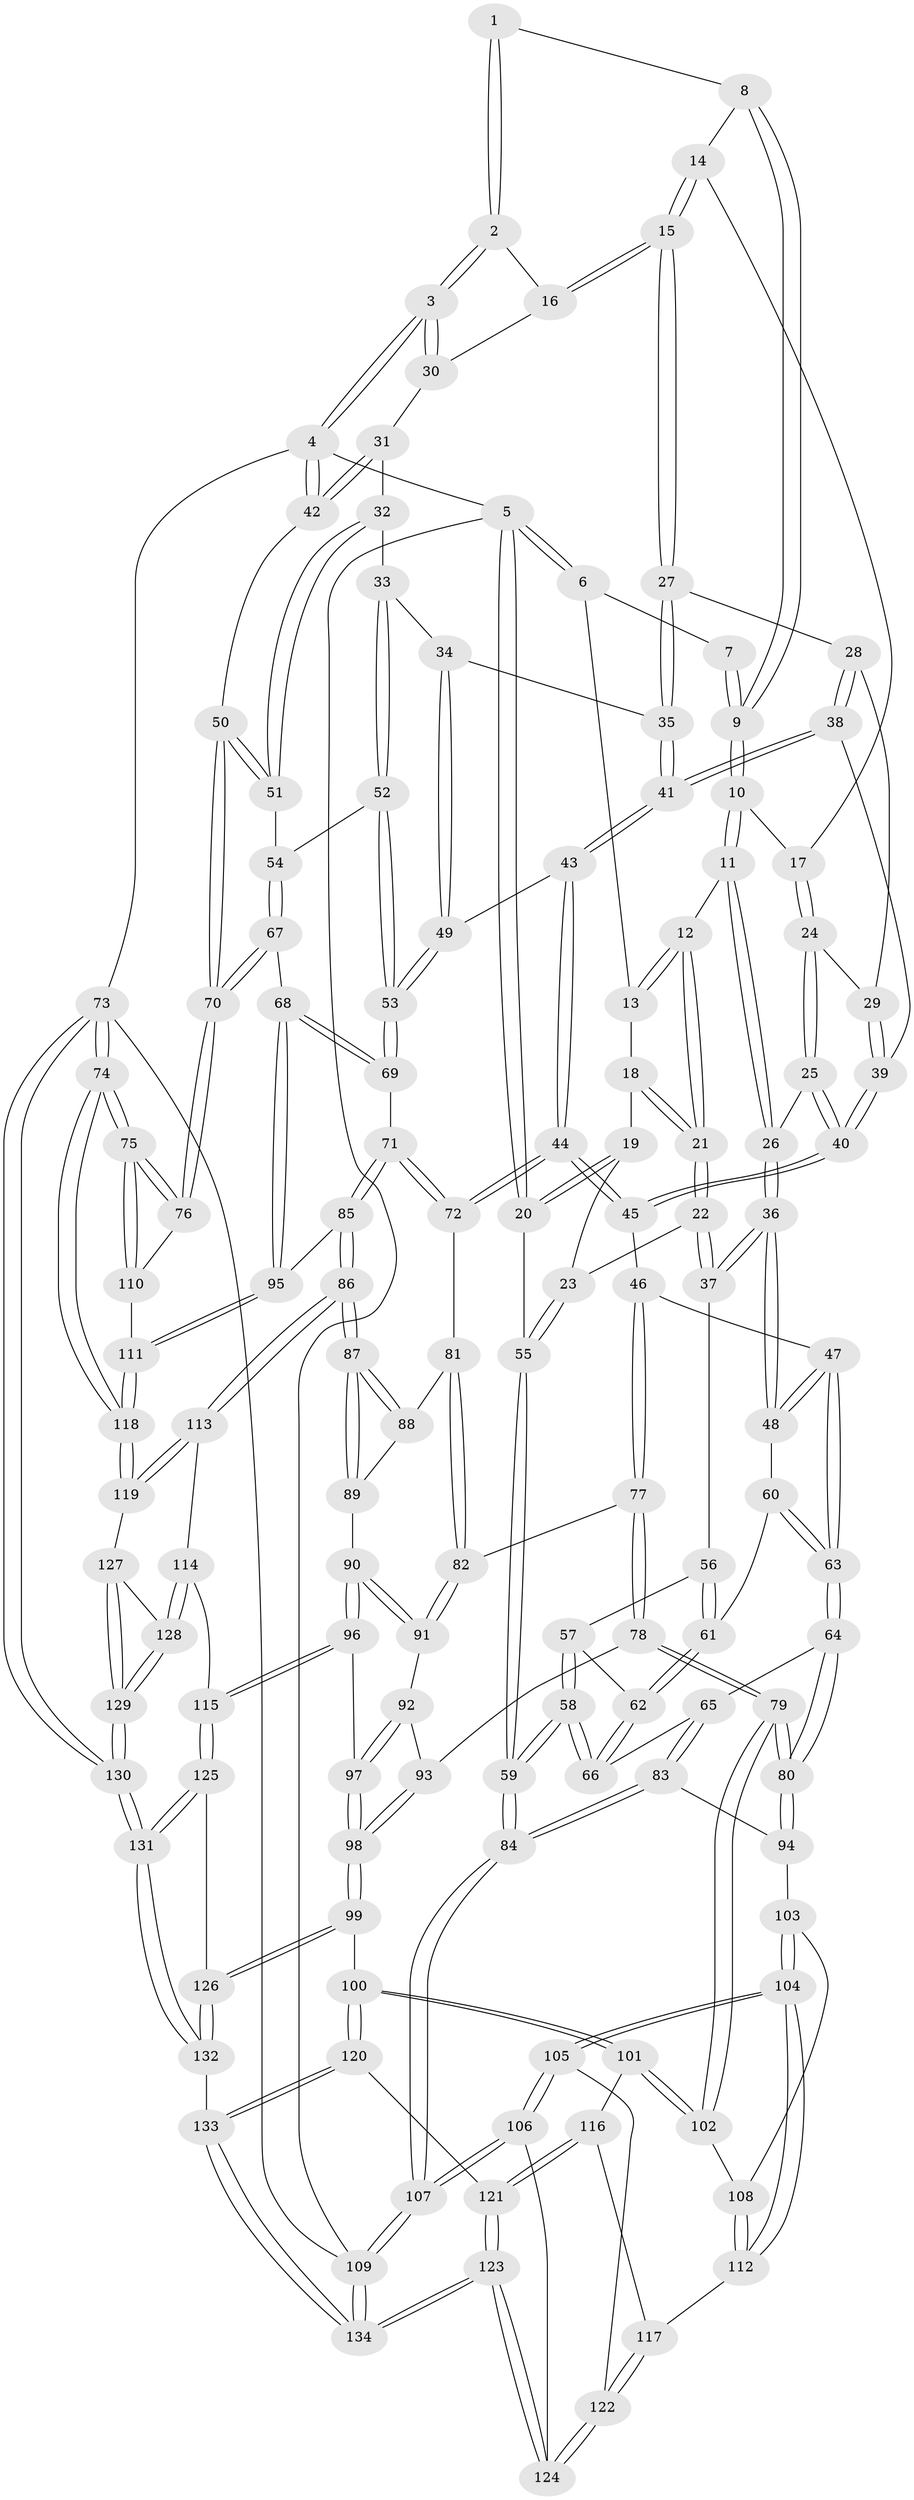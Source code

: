 // coarse degree distribution, {3: 0.08602150537634409, 6: 0.11827956989247312, 4: 0.3870967741935484, 5: 0.40860215053763443}
// Generated by graph-tools (version 1.1) at 2025/52/02/27/25 19:52:42]
// undirected, 134 vertices, 332 edges
graph export_dot {
graph [start="1"]
  node [color=gray90,style=filled];
  1 [pos="+0.5106415991506051+0"];
  2 [pos="+0.9884942643921534+0"];
  3 [pos="+1+0"];
  4 [pos="+1+0"];
  5 [pos="+0+0"];
  6 [pos="+0.1904688234658415+0"];
  7 [pos="+0.27319779983435544+0"];
  8 [pos="+0.5215241549786215+0.04460413755751176"];
  9 [pos="+0.390874607054947+0.12337033149201326"];
  10 [pos="+0.38074094123734176+0.1424067446141744"];
  11 [pos="+0.34483860872412037+0.18154972166680394"];
  12 [pos="+0.2833744727854577+0.14974349853042754"];
  13 [pos="+0.1958895107132104+0.06064367241030465"];
  14 [pos="+0.5490021816564963+0.08250458509196792"];
  15 [pos="+0.7512568110726522+0.14059954272597733"];
  16 [pos="+0.7766929824062531+0.11035839066060128"];
  17 [pos="+0.5265483448987304+0.18823971603835604"];
  18 [pos="+0.12858907038442574+0.13904139305994617"];
  19 [pos="+0.06743701660382756+0.15904967596671601"];
  20 [pos="+0+0.11840792527692445"];
  21 [pos="+0.17900778385097707+0.2541159750189752"];
  22 [pos="+0.17763359367559212+0.31988496457018956"];
  23 [pos="+0.10223702881345044+0.32126271336877193"];
  24 [pos="+0.5317978688714634+0.22781669320638867"];
  25 [pos="+0.4716247648305551+0.292190635369454"];
  26 [pos="+0.361735242051644+0.2724110736190107"];
  27 [pos="+0.7447309115490564+0.16999988753864123"];
  28 [pos="+0.6388920818257076+0.23061877792451055"];
  29 [pos="+0.5771240761343615+0.23480233615409693"];
  30 [pos="+0.9262937822974772+0.2163447159023566"];
  31 [pos="+0.9469700152556594+0.2583592388594493"];
  32 [pos="+0.8918504172554763+0.32012880067769417"];
  33 [pos="+0.8830598619565623+0.32392887524970637"];
  34 [pos="+0.7936420253488733+0.29650240315590703"];
  35 [pos="+0.7760519821720424+0.2777235105997236"];
  36 [pos="+0.3055738651918365+0.33955324076436777"];
  37 [pos="+0.18919552820440455+0.3276159107381437"];
  38 [pos="+0.630396783860505+0.3340530979700259"];
  39 [pos="+0.5951844745512024+0.3414398714688844"];
  40 [pos="+0.5217940375962858+0.38191381790696854"];
  41 [pos="+0.6734991801786537+0.35776471024606044"];
  42 [pos="+1+0.24218809901433078"];
  43 [pos="+0.6759290295563929+0.454460742284981"];
  44 [pos="+0.635455769494891+0.5097119781108348"];
  45 [pos="+0.521867914418626+0.4426382716542406"];
  46 [pos="+0.4034689132738182+0.5053840092221306"];
  47 [pos="+0.37668024181056453+0.49603889771303206"];
  48 [pos="+0.31923979897670113+0.3942458642873165"];
  49 [pos="+0.7749980060523965+0.42350119589756396"];
  50 [pos="+1+0.3486312968678018"];
  51 [pos="+1+0.3834552946531474"];
  52 [pos="+0.8924919690256246+0.43412481621191196"];
  53 [pos="+0.8378994974048526+0.4723048550369567"];
  54 [pos="+0.9345000769587305+0.44700300146822725"];
  55 [pos="+0+0.4410246927116407"];
  56 [pos="+0.1812661648090596+0.3689963376397263"];
  57 [pos="+0.13937597686805772+0.43591594755268176"];
  58 [pos="+0+0.45430552361790993"];
  59 [pos="+0+0.4499433624656112"];
  60 [pos="+0.22211488307215405+0.4677215145327711"];
  61 [pos="+0.19875329584712995+0.459281679876924"];
  62 [pos="+0.15774286763204354+0.4851024049193196"];
  63 [pos="+0.25363234995937617+0.5750983334249506"];
  64 [pos="+0.23779754416933763+0.5939989531232356"];
  65 [pos="+0.15331205931333014+0.55611978578664"];
  66 [pos="+0.13534244201278534+0.5360823636357358"];
  67 [pos="+1+0.6083769169114235"];
  68 [pos="+0.8839534725433754+0.6278029847742198"];
  69 [pos="+0.8247755548324051+0.5800888445952113"];
  70 [pos="+1+0.6409210638411814"];
  71 [pos="+0.6827593629167693+0.5850504001688853"];
  72 [pos="+0.6480585638324797+0.5529690945235068"];
  73 [pos="+1+1"];
  74 [pos="+1+1"];
  75 [pos="+1+0.8741981456758203"];
  76 [pos="+1+0.6771241416223568"];
  77 [pos="+0.4103546791646903+0.5265144983475123"];
  78 [pos="+0.36285723036818757+0.6668934421550591"];
  79 [pos="+0.2578965479378914+0.6897596197169497"];
  80 [pos="+0.24129144331737662+0.6340849646258181"];
  81 [pos="+0.5573659402521894+0.6118803393637898"];
  82 [pos="+0.48300657411723075+0.6231486620249498"];
  83 [pos="+0.08021992714724517+0.6582779795110688"];
  84 [pos="+0+0.5018934040125227"];
  85 [pos="+0.6768593199083187+0.7384116951562761"];
  86 [pos="+0.6659468504805098+0.7533770743974858"];
  87 [pos="+0.6016158340304641+0.7287890718901044"];
  88 [pos="+0.5603038147934851+0.6482929360930106"];
  89 [pos="+0.5321260774539797+0.7228823250216604"];
  90 [pos="+0.5118474636553684+0.7276094867141035"];
  91 [pos="+0.4760828460147317+0.6451880413081368"];
  92 [pos="+0.4332026038722589+0.6738839737754643"];
  93 [pos="+0.3795420410431622+0.6754200176332958"];
  94 [pos="+0.08319646927099887+0.6632994308319127"];
  95 [pos="+0.844060793137584+0.7399495495508155"];
  96 [pos="+0.4620302074389352+0.8142156682622373"];
  97 [pos="+0.4436145485917289+0.8209763326995846"];
  98 [pos="+0.41870346496226535+0.836455957906082"];
  99 [pos="+0.4048803369690097+0.8492759923693102"];
  100 [pos="+0.3845524772113615+0.8484327882459016"];
  101 [pos="+0.25677806459504593+0.7360686557350883"];
  102 [pos="+0.2523350667567213+0.7143254451303659"];
  103 [pos="+0.08525406627842713+0.6736328796444686"];
  104 [pos="+0.01631460516909873+0.8028239745945083"];
  105 [pos="+0+0.8113809404656159"];
  106 [pos="+0+0.8310435018170573"];
  107 [pos="+0+0.8365902029365232"];
  108 [pos="+0.14348994901450046+0.7204474137335614"];
  109 [pos="+0+1"];
  110 [pos="+0.9110100130957853+0.7735641507727785"];
  111 [pos="+0.8603085223038922+0.7869719847141173"];
  112 [pos="+0.08571181355832566+0.808110832981963"];
  113 [pos="+0.6518425682247749+0.8359970395070084"];
  114 [pos="+0.6517575551630617+0.8361081354846797"];
  115 [pos="+0.6290973205042715+0.8483937228330409"];
  116 [pos="+0.1895808629059064+0.8269908961007629"];
  117 [pos="+0.1405773279929632+0.8383059710526178"];
  118 [pos="+0.8659242360909568+0.8696380981562588"];
  119 [pos="+0.8438815458393613+0.8716929567654795"];
  120 [pos="+0.2962217952865841+0.9179140038523891"];
  121 [pos="+0.2499651537069463+0.918658908220475"];
  122 [pos="+0.12433543460853107+0.9571353270548107"];
  123 [pos="+0.1416206996240949+1"];
  124 [pos="+0.12481552946235494+0.9608049403880025"];
  125 [pos="+0.582528118102481+0.9508969589202255"];
  126 [pos="+0.43420947699516604+0.9163225427158136"];
  127 [pos="+0.7590054917050744+0.9373803814558151"];
  128 [pos="+0.6929439291465284+0.9145924014362897"];
  129 [pos="+0.7218778241293669+1"];
  130 [pos="+0.7219106273173244+1"];
  131 [pos="+0.6197102595237817+1"];
  132 [pos="+0.42705489161358423+1"];
  133 [pos="+0.3608309643919226+1"];
  134 [pos="+0.0627162095846407+1"];
  1 -- 2;
  1 -- 2;
  1 -- 8;
  2 -- 3;
  2 -- 3;
  2 -- 16;
  3 -- 4;
  3 -- 4;
  3 -- 30;
  3 -- 30;
  4 -- 5;
  4 -- 42;
  4 -- 42;
  4 -- 73;
  5 -- 6;
  5 -- 6;
  5 -- 20;
  5 -- 20;
  5 -- 109;
  6 -- 7;
  6 -- 13;
  7 -- 9;
  7 -- 9;
  8 -- 9;
  8 -- 9;
  8 -- 14;
  9 -- 10;
  9 -- 10;
  10 -- 11;
  10 -- 11;
  10 -- 17;
  11 -- 12;
  11 -- 26;
  11 -- 26;
  12 -- 13;
  12 -- 13;
  12 -- 21;
  12 -- 21;
  13 -- 18;
  14 -- 15;
  14 -- 15;
  14 -- 17;
  15 -- 16;
  15 -- 16;
  15 -- 27;
  15 -- 27;
  16 -- 30;
  17 -- 24;
  17 -- 24;
  18 -- 19;
  18 -- 21;
  18 -- 21;
  19 -- 20;
  19 -- 20;
  19 -- 23;
  20 -- 55;
  21 -- 22;
  21 -- 22;
  22 -- 23;
  22 -- 37;
  22 -- 37;
  23 -- 55;
  23 -- 55;
  24 -- 25;
  24 -- 25;
  24 -- 29;
  25 -- 26;
  25 -- 40;
  25 -- 40;
  26 -- 36;
  26 -- 36;
  27 -- 28;
  27 -- 35;
  27 -- 35;
  28 -- 29;
  28 -- 38;
  28 -- 38;
  29 -- 39;
  29 -- 39;
  30 -- 31;
  31 -- 32;
  31 -- 42;
  31 -- 42;
  32 -- 33;
  32 -- 51;
  32 -- 51;
  33 -- 34;
  33 -- 52;
  33 -- 52;
  34 -- 35;
  34 -- 49;
  34 -- 49;
  35 -- 41;
  35 -- 41;
  36 -- 37;
  36 -- 37;
  36 -- 48;
  36 -- 48;
  37 -- 56;
  38 -- 39;
  38 -- 41;
  38 -- 41;
  39 -- 40;
  39 -- 40;
  40 -- 45;
  40 -- 45;
  41 -- 43;
  41 -- 43;
  42 -- 50;
  43 -- 44;
  43 -- 44;
  43 -- 49;
  44 -- 45;
  44 -- 45;
  44 -- 72;
  44 -- 72;
  45 -- 46;
  46 -- 47;
  46 -- 77;
  46 -- 77;
  47 -- 48;
  47 -- 48;
  47 -- 63;
  47 -- 63;
  48 -- 60;
  49 -- 53;
  49 -- 53;
  50 -- 51;
  50 -- 51;
  50 -- 70;
  50 -- 70;
  51 -- 54;
  52 -- 53;
  52 -- 53;
  52 -- 54;
  53 -- 69;
  53 -- 69;
  54 -- 67;
  54 -- 67;
  55 -- 59;
  55 -- 59;
  56 -- 57;
  56 -- 61;
  56 -- 61;
  57 -- 58;
  57 -- 58;
  57 -- 62;
  58 -- 59;
  58 -- 59;
  58 -- 66;
  58 -- 66;
  59 -- 84;
  59 -- 84;
  60 -- 61;
  60 -- 63;
  60 -- 63;
  61 -- 62;
  61 -- 62;
  62 -- 66;
  62 -- 66;
  63 -- 64;
  63 -- 64;
  64 -- 65;
  64 -- 80;
  64 -- 80;
  65 -- 66;
  65 -- 83;
  65 -- 83;
  67 -- 68;
  67 -- 70;
  67 -- 70;
  68 -- 69;
  68 -- 69;
  68 -- 95;
  68 -- 95;
  69 -- 71;
  70 -- 76;
  70 -- 76;
  71 -- 72;
  71 -- 72;
  71 -- 85;
  71 -- 85;
  72 -- 81;
  73 -- 74;
  73 -- 74;
  73 -- 130;
  73 -- 130;
  73 -- 109;
  74 -- 75;
  74 -- 75;
  74 -- 118;
  74 -- 118;
  75 -- 76;
  75 -- 76;
  75 -- 110;
  75 -- 110;
  76 -- 110;
  77 -- 78;
  77 -- 78;
  77 -- 82;
  78 -- 79;
  78 -- 79;
  78 -- 93;
  79 -- 80;
  79 -- 80;
  79 -- 102;
  79 -- 102;
  80 -- 94;
  80 -- 94;
  81 -- 82;
  81 -- 82;
  81 -- 88;
  82 -- 91;
  82 -- 91;
  83 -- 84;
  83 -- 84;
  83 -- 94;
  84 -- 107;
  84 -- 107;
  85 -- 86;
  85 -- 86;
  85 -- 95;
  86 -- 87;
  86 -- 87;
  86 -- 113;
  86 -- 113;
  87 -- 88;
  87 -- 88;
  87 -- 89;
  87 -- 89;
  88 -- 89;
  89 -- 90;
  90 -- 91;
  90 -- 91;
  90 -- 96;
  90 -- 96;
  91 -- 92;
  92 -- 93;
  92 -- 97;
  92 -- 97;
  93 -- 98;
  93 -- 98;
  94 -- 103;
  95 -- 111;
  95 -- 111;
  96 -- 97;
  96 -- 115;
  96 -- 115;
  97 -- 98;
  97 -- 98;
  98 -- 99;
  98 -- 99;
  99 -- 100;
  99 -- 126;
  99 -- 126;
  100 -- 101;
  100 -- 101;
  100 -- 120;
  100 -- 120;
  101 -- 102;
  101 -- 102;
  101 -- 116;
  102 -- 108;
  103 -- 104;
  103 -- 104;
  103 -- 108;
  104 -- 105;
  104 -- 105;
  104 -- 112;
  104 -- 112;
  105 -- 106;
  105 -- 106;
  105 -- 122;
  106 -- 107;
  106 -- 107;
  106 -- 124;
  107 -- 109;
  107 -- 109;
  108 -- 112;
  108 -- 112;
  109 -- 134;
  109 -- 134;
  110 -- 111;
  111 -- 118;
  111 -- 118;
  112 -- 117;
  113 -- 114;
  113 -- 119;
  113 -- 119;
  114 -- 115;
  114 -- 128;
  114 -- 128;
  115 -- 125;
  115 -- 125;
  116 -- 117;
  116 -- 121;
  116 -- 121;
  117 -- 122;
  117 -- 122;
  118 -- 119;
  118 -- 119;
  119 -- 127;
  120 -- 121;
  120 -- 133;
  120 -- 133;
  121 -- 123;
  121 -- 123;
  122 -- 124;
  122 -- 124;
  123 -- 124;
  123 -- 124;
  123 -- 134;
  123 -- 134;
  125 -- 126;
  125 -- 131;
  125 -- 131;
  126 -- 132;
  126 -- 132;
  127 -- 128;
  127 -- 129;
  127 -- 129;
  128 -- 129;
  128 -- 129;
  129 -- 130;
  129 -- 130;
  130 -- 131;
  130 -- 131;
  131 -- 132;
  131 -- 132;
  132 -- 133;
  133 -- 134;
  133 -- 134;
}
